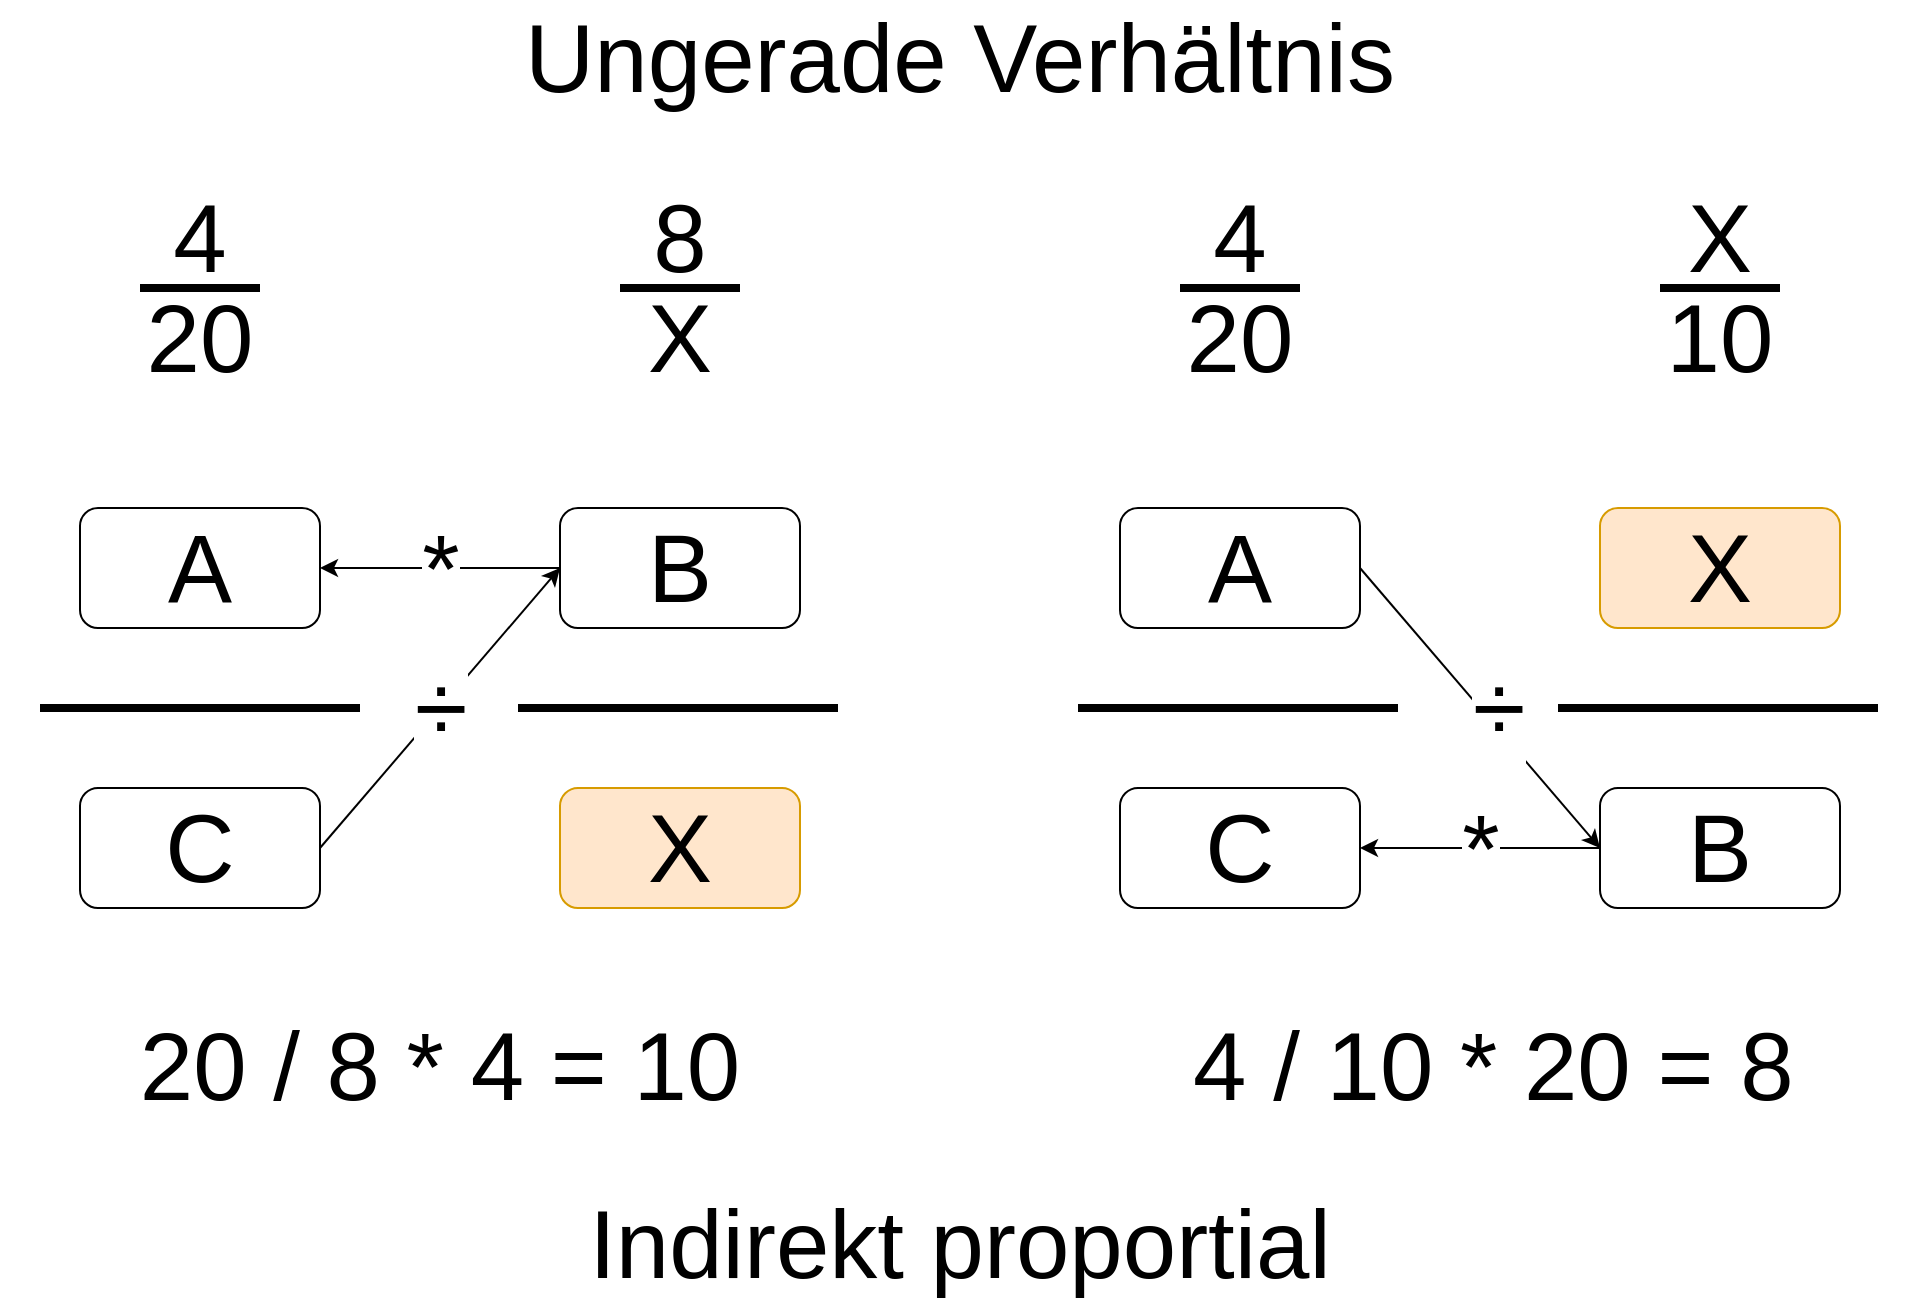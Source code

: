 <mxfile version="26.0.4">
  <diagram name="Seite-1" id="pFIVotLk1SHafp0i6MsG">
    <mxGraphModel dx="1434" dy="1706" grid="1" gridSize="10" guides="1" tooltips="1" connect="1" arrows="1" fold="1" page="1" pageScale="1" pageWidth="1169" pageHeight="827" math="0" shadow="0">
      <root>
        <mxCell id="0" />
        <mxCell id="1" parent="0" />
        <mxCell id="zf33-G1z3MJA9jwj2piQ-1" value="&lt;font style=&quot;font-size: 48px;&quot;&gt;A&lt;/font&gt;" style="rounded=1;whiteSpace=wrap;html=1;" vertex="1" parent="1">
          <mxGeometry x="80" y="120" width="120" height="60" as="geometry" />
        </mxCell>
        <mxCell id="zf33-G1z3MJA9jwj2piQ-2" value="&lt;font style=&quot;font-size: 48px;&quot;&gt;C&lt;/font&gt;" style="rounded=1;whiteSpace=wrap;html=1;" vertex="1" parent="1">
          <mxGeometry x="80" y="260" width="120" height="60" as="geometry" />
        </mxCell>
        <mxCell id="zf33-G1z3MJA9jwj2piQ-3" value="&lt;font style=&quot;font-size: 48px;&quot;&gt;B&lt;/font&gt;" style="rounded=1;whiteSpace=wrap;html=1;" vertex="1" parent="1">
          <mxGeometry x="320" y="120" width="120" height="60" as="geometry" />
        </mxCell>
        <mxCell id="zf33-G1z3MJA9jwj2piQ-4" value="&lt;font style=&quot;font-size: 48px;&quot;&gt;X&lt;/font&gt;" style="rounded=1;whiteSpace=wrap;html=1;fillColor=#ffe6cc;strokeColor=#d79b00;" vertex="1" parent="1">
          <mxGeometry x="320" y="260" width="120" height="60" as="geometry" />
        </mxCell>
        <mxCell id="zf33-G1z3MJA9jwj2piQ-5" value="&lt;font style=&quot;font-size: 48px;&quot;&gt;÷&lt;/font&gt;" style="endArrow=classic;html=1;rounded=0;exitX=1;exitY=0.5;exitDx=0;exitDy=0;entryX=0;entryY=0.5;entryDx=0;entryDy=0;" edge="1" parent="1" source="zf33-G1z3MJA9jwj2piQ-2" target="zf33-G1z3MJA9jwj2piQ-3">
          <mxGeometry width="50" height="50" relative="1" as="geometry">
            <mxPoint x="560" y="460" as="sourcePoint" />
            <mxPoint x="610" y="410" as="targetPoint" />
          </mxGeometry>
        </mxCell>
        <mxCell id="zf33-G1z3MJA9jwj2piQ-6" value="&lt;font style=&quot;font-size: 48px;&quot;&gt;*&lt;/font&gt;" style="endArrow=classic;html=1;rounded=0;exitX=0;exitY=0.5;exitDx=0;exitDy=0;entryX=1;entryY=0.5;entryDx=0;entryDy=0;" edge="1" parent="1" source="zf33-G1z3MJA9jwj2piQ-3" target="zf33-G1z3MJA9jwj2piQ-1">
          <mxGeometry width="50" height="50" relative="1" as="geometry">
            <mxPoint x="560" y="440" as="sourcePoint" />
            <mxPoint x="610" y="390" as="targetPoint" />
            <mxPoint as="offset" />
          </mxGeometry>
        </mxCell>
        <mxCell id="zf33-G1z3MJA9jwj2piQ-7" value="&lt;font style=&quot;font-size: 48px;&quot;&gt;A&lt;/font&gt;" style="rounded=1;whiteSpace=wrap;html=1;" vertex="1" parent="1">
          <mxGeometry x="600" y="120" width="120" height="60" as="geometry" />
        </mxCell>
        <mxCell id="zf33-G1z3MJA9jwj2piQ-8" value="&lt;font style=&quot;font-size: 48px;&quot;&gt;C&lt;/font&gt;" style="rounded=1;whiteSpace=wrap;html=1;" vertex="1" parent="1">
          <mxGeometry x="600" y="260" width="120" height="60" as="geometry" />
        </mxCell>
        <mxCell id="zf33-G1z3MJA9jwj2piQ-9" value="&lt;font style=&quot;font-size: 48px;&quot;&gt;B&lt;/font&gt;" style="rounded=1;whiteSpace=wrap;html=1;" vertex="1" parent="1">
          <mxGeometry x="840" y="260" width="120" height="60" as="geometry" />
        </mxCell>
        <mxCell id="zf33-G1z3MJA9jwj2piQ-10" value="&lt;font style=&quot;font-size: 48px;&quot;&gt;X&lt;/font&gt;" style="rounded=1;whiteSpace=wrap;html=1;fillColor=#ffe6cc;strokeColor=#d79b00;" vertex="1" parent="1">
          <mxGeometry x="840" y="120" width="120" height="60" as="geometry" />
        </mxCell>
        <mxCell id="zf33-G1z3MJA9jwj2piQ-11" value="&lt;font style=&quot;font-size: 48px;&quot;&gt;*&lt;/font&gt;" style="endArrow=classic;html=1;rounded=0;exitX=0;exitY=0.5;exitDx=0;exitDy=0;entryX=1;entryY=0.5;entryDx=0;entryDy=0;" edge="1" source="zf33-G1z3MJA9jwj2piQ-9" target="zf33-G1z3MJA9jwj2piQ-8" parent="1">
          <mxGeometry width="50" height="50" relative="1" as="geometry">
            <mxPoint x="1130" y="410" as="sourcePoint" />
            <mxPoint x="1080" y="460" as="targetPoint" />
          </mxGeometry>
        </mxCell>
        <mxCell id="zf33-G1z3MJA9jwj2piQ-12" value="&lt;span style=&quot;font-size: 48px;&quot;&gt;÷&lt;/span&gt;" style="endArrow=classic;html=1;rounded=0;exitX=1;exitY=0.5;exitDx=0;exitDy=0;entryX=0;entryY=0.5;entryDx=0;entryDy=0;" edge="1" source="zf33-G1z3MJA9jwj2piQ-7" target="zf33-G1z3MJA9jwj2piQ-9" parent="1">
          <mxGeometry x="0.071" y="8" width="50" height="50" relative="1" as="geometry">
            <mxPoint x="1130" y="390" as="sourcePoint" />
            <mxPoint x="1080" y="440" as="targetPoint" />
            <mxPoint x="-1" as="offset" />
          </mxGeometry>
        </mxCell>
        <mxCell id="zf33-G1z3MJA9jwj2piQ-14" value="" style="endArrow=none;html=1;rounded=0;strokeWidth=4;" edge="1" parent="1">
          <mxGeometry width="50" height="50" relative="1" as="geometry">
            <mxPoint x="60" y="220" as="sourcePoint" />
            <mxPoint x="220" y="220" as="targetPoint" />
          </mxGeometry>
        </mxCell>
        <mxCell id="zf33-G1z3MJA9jwj2piQ-15" value="" style="endArrow=none;html=1;rounded=0;strokeWidth=4;" edge="1" parent="1">
          <mxGeometry width="50" height="50" relative="1" as="geometry">
            <mxPoint x="299" y="220" as="sourcePoint" />
            <mxPoint x="459" y="220" as="targetPoint" />
          </mxGeometry>
        </mxCell>
        <mxCell id="zf33-G1z3MJA9jwj2piQ-16" value="" style="endArrow=none;html=1;rounded=0;strokeWidth=4;" edge="1" parent="1">
          <mxGeometry width="50" height="50" relative="1" as="geometry">
            <mxPoint x="579" y="220" as="sourcePoint" />
            <mxPoint x="739" y="220" as="targetPoint" />
          </mxGeometry>
        </mxCell>
        <mxCell id="zf33-G1z3MJA9jwj2piQ-17" value="" style="endArrow=none;html=1;rounded=0;strokeWidth=4;" edge="1" parent="1">
          <mxGeometry width="50" height="50" relative="1" as="geometry">
            <mxPoint x="819" y="220" as="sourcePoint" />
            <mxPoint x="979" y="220" as="targetPoint" />
          </mxGeometry>
        </mxCell>
        <mxCell id="zf33-G1z3MJA9jwj2piQ-18" value="&lt;font style=&quot;font-size: 48px;&quot;&gt;20 / 8 * 4 = 10&lt;/font&gt;" style="text;html=1;align=center;verticalAlign=middle;whiteSpace=wrap;rounded=0;" vertex="1" parent="1">
          <mxGeometry x="80" y="384" width="360" height="30" as="geometry" />
        </mxCell>
        <mxCell id="zf33-G1z3MJA9jwj2piQ-19" value="&lt;font style=&quot;font-size: 48px;&quot;&gt;&amp;nbsp;4 / 10 * 20&lt;/font&gt;&lt;span style=&quot;font-size: 48px; background-color: transparent; color: light-dark(rgb(0, 0, 0), rgb(255, 255, 255));&quot;&gt;&amp;nbsp;= 8&lt;/span&gt;" style="text;html=1;align=center;verticalAlign=middle;whiteSpace=wrap;rounded=0;" vertex="1" parent="1">
          <mxGeometry x="600" y="384" width="360" height="30" as="geometry" />
        </mxCell>
        <mxCell id="zf33-G1z3MJA9jwj2piQ-21" value="" style="endArrow=none;html=1;rounded=0;strokeWidth=4;" edge="1" parent="1">
          <mxGeometry width="50" height="50" relative="1" as="geometry">
            <mxPoint x="110" y="10" as="sourcePoint" />
            <mxPoint x="170" y="10" as="targetPoint" />
          </mxGeometry>
        </mxCell>
        <mxCell id="zf33-G1z3MJA9jwj2piQ-22" value="&lt;span style=&quot;font-size: 48px;&quot;&gt;4&lt;/span&gt;" style="text;html=1;align=center;verticalAlign=middle;whiteSpace=wrap;rounded=0;" vertex="1" parent="1">
          <mxGeometry x="110" y="-30" width="60" height="30" as="geometry" />
        </mxCell>
        <mxCell id="zf33-G1z3MJA9jwj2piQ-23" value="&lt;span style=&quot;font-size: 48px;&quot;&gt;20&lt;/span&gt;" style="text;html=1;align=center;verticalAlign=middle;whiteSpace=wrap;rounded=0;" vertex="1" parent="1">
          <mxGeometry x="110" y="20" width="60" height="30" as="geometry" />
        </mxCell>
        <mxCell id="zf33-G1z3MJA9jwj2piQ-24" value="" style="endArrow=none;html=1;rounded=0;strokeWidth=4;" edge="1" parent="1">
          <mxGeometry width="50" height="50" relative="1" as="geometry">
            <mxPoint x="350" y="10" as="sourcePoint" />
            <mxPoint x="410" y="10" as="targetPoint" />
          </mxGeometry>
        </mxCell>
        <mxCell id="zf33-G1z3MJA9jwj2piQ-25" value="&lt;span style=&quot;font-size: 48px;&quot;&gt;8&lt;/span&gt;" style="text;html=1;align=center;verticalAlign=middle;whiteSpace=wrap;rounded=0;" vertex="1" parent="1">
          <mxGeometry x="350" y="-30" width="60" height="30" as="geometry" />
        </mxCell>
        <mxCell id="zf33-G1z3MJA9jwj2piQ-26" value="&lt;span style=&quot;font-size: 48px;&quot;&gt;X&lt;/span&gt;" style="text;html=1;align=center;verticalAlign=middle;whiteSpace=wrap;rounded=0;" vertex="1" parent="1">
          <mxGeometry x="350" y="20" width="60" height="30" as="geometry" />
        </mxCell>
        <mxCell id="zf33-G1z3MJA9jwj2piQ-27" value="" style="endArrow=none;html=1;rounded=0;strokeWidth=4;" edge="1" parent="1">
          <mxGeometry width="50" height="50" relative="1" as="geometry">
            <mxPoint x="630" y="10" as="sourcePoint" />
            <mxPoint x="690" y="10" as="targetPoint" />
          </mxGeometry>
        </mxCell>
        <mxCell id="zf33-G1z3MJA9jwj2piQ-28" value="&lt;span style=&quot;font-size: 48px;&quot;&gt;4&lt;/span&gt;" style="text;html=1;align=center;verticalAlign=middle;whiteSpace=wrap;rounded=0;" vertex="1" parent="1">
          <mxGeometry x="630" y="-30" width="60" height="30" as="geometry" />
        </mxCell>
        <mxCell id="zf33-G1z3MJA9jwj2piQ-29" value="&lt;span style=&quot;font-size: 48px;&quot;&gt;20&lt;/span&gt;" style="text;html=1;align=center;verticalAlign=middle;whiteSpace=wrap;rounded=0;" vertex="1" parent="1">
          <mxGeometry x="630" y="20" width="60" height="30" as="geometry" />
        </mxCell>
        <mxCell id="zf33-G1z3MJA9jwj2piQ-30" value="" style="endArrow=none;html=1;rounded=0;strokeWidth=4;" edge="1" parent="1">
          <mxGeometry width="50" height="50" relative="1" as="geometry">
            <mxPoint x="870" y="10" as="sourcePoint" />
            <mxPoint x="930" y="10" as="targetPoint" />
          </mxGeometry>
        </mxCell>
        <mxCell id="zf33-G1z3MJA9jwj2piQ-31" value="&lt;span style=&quot;font-size: 48px;&quot;&gt;X&lt;/span&gt;" style="text;html=1;align=center;verticalAlign=middle;whiteSpace=wrap;rounded=0;" vertex="1" parent="1">
          <mxGeometry x="870" y="-30" width="60" height="30" as="geometry" />
        </mxCell>
        <mxCell id="zf33-G1z3MJA9jwj2piQ-32" value="&lt;span style=&quot;font-size: 48px;&quot;&gt;10&lt;/span&gt;" style="text;html=1;align=center;verticalAlign=middle;whiteSpace=wrap;rounded=0;" vertex="1" parent="1">
          <mxGeometry x="870" y="20" width="60" height="30" as="geometry" />
        </mxCell>
        <mxCell id="zf33-G1z3MJA9jwj2piQ-63" value="&lt;font style=&quot;font-size: 48px;&quot;&gt;Ungerade Verhältnis&lt;/font&gt;" style="text;html=1;align=center;verticalAlign=middle;whiteSpace=wrap;rounded=0;" vertex="1" parent="1">
          <mxGeometry x="40" y="-120" width="960" height="30" as="geometry" />
        </mxCell>
        <mxCell id="zf33-G1z3MJA9jwj2piQ-64" value="&lt;font style=&quot;font-size: 48px;&quot;&gt;Indirekt proportial&lt;/font&gt;" style="text;html=1;align=center;verticalAlign=middle;whiteSpace=wrap;rounded=0;" vertex="1" parent="1">
          <mxGeometry x="40" y="473" width="960" height="30" as="geometry" />
        </mxCell>
      </root>
    </mxGraphModel>
  </diagram>
</mxfile>
